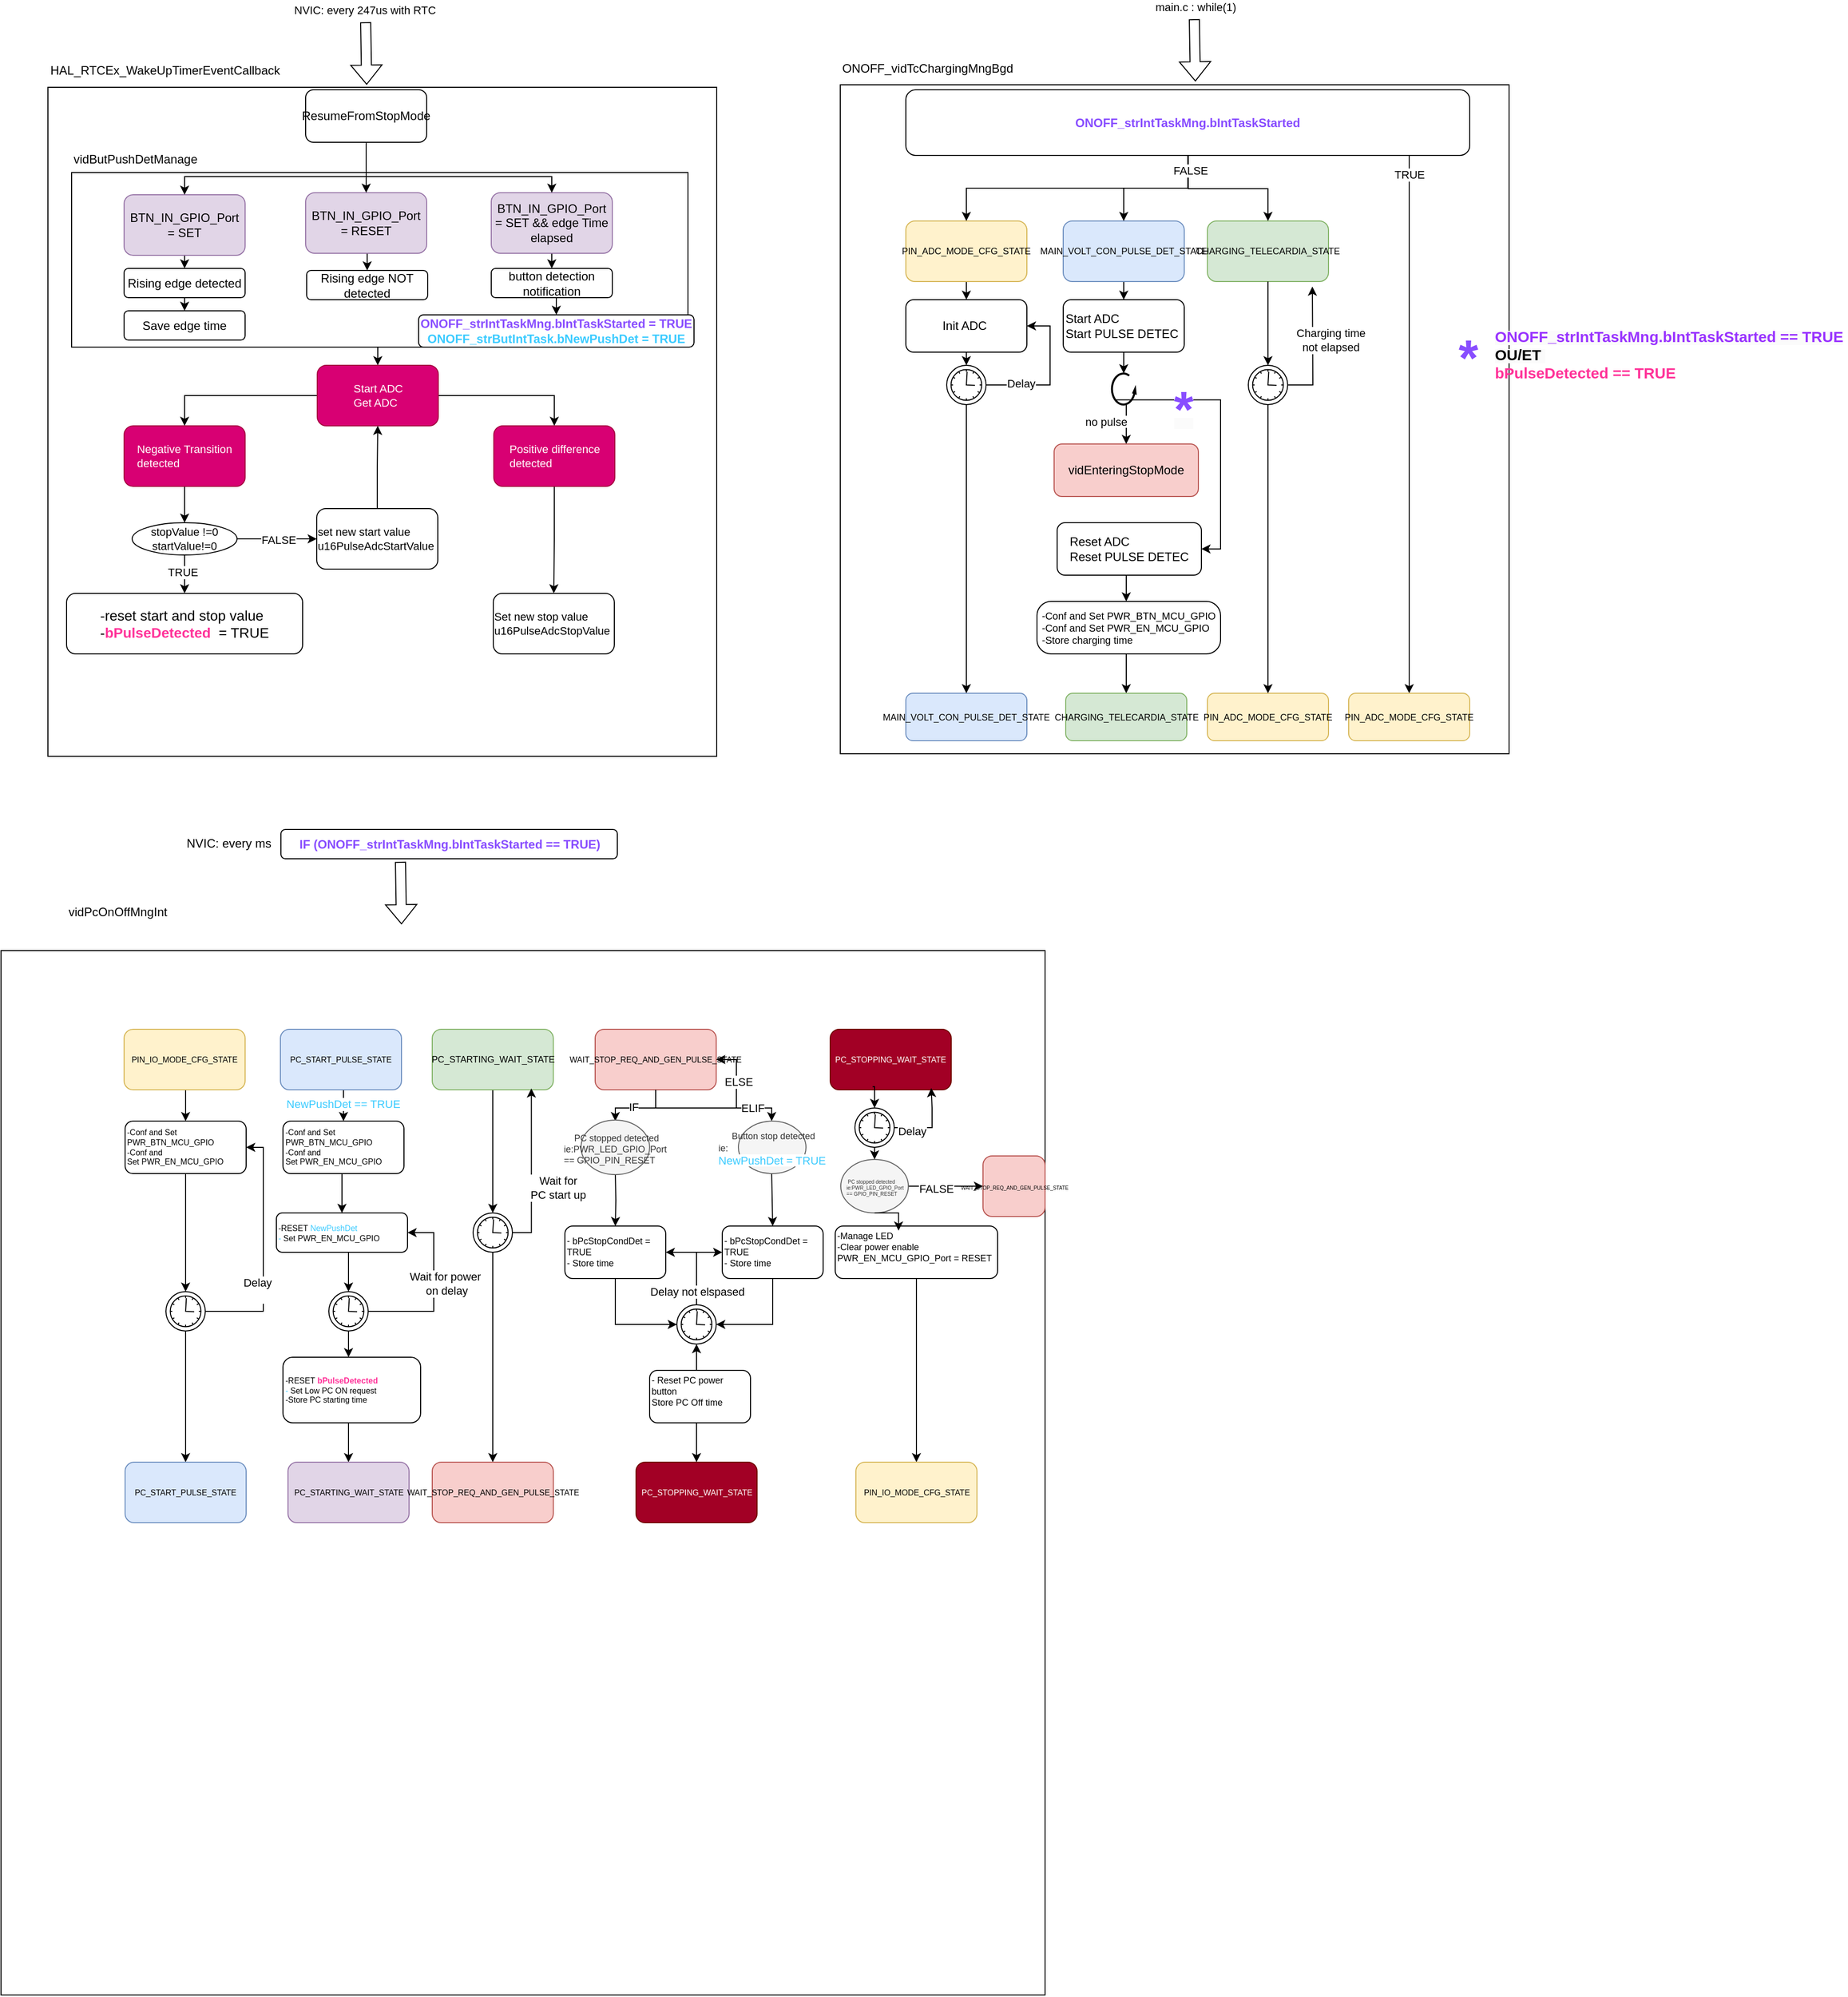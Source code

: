 <mxfile version="24.8.4">
  <diagram name="Page-1" id="MxybN-rUto2uc-iu2BbV">
    <mxGraphModel dx="1060" dy="658" grid="1" gridSize="13" guides="1" tooltips="1" connect="1" arrows="1" fold="1" page="1" pageScale="1" pageWidth="827" pageHeight="1169" math="0" shadow="0">
      <root>
        <mxCell id="0" />
        <mxCell id="1" parent="0" />
        <mxCell id="j8pmvMZr8ETkO79uosbp-1" value="" style="whiteSpace=wrap;html=1;aspect=fixed;" parent="1" vertex="1">
          <mxGeometry x="46.5" y="132.5" width="663" height="663" as="geometry" />
        </mxCell>
        <mxCell id="j8pmvMZr8ETkO79uosbp-2" value="" style="whiteSpace=wrap;html=1;aspect=fixed;" parent="1" vertex="1">
          <mxGeometry x="832" y="130" width="663" height="663" as="geometry" />
        </mxCell>
        <mxCell id="j8pmvMZr8ETkO79uosbp-3" value="HAL_RTCEx_WakeUpTimerEventCallback" style="text;whiteSpace=wrap;" parent="1" vertex="1">
          <mxGeometry x="46.5" y="102" width="195" height="40" as="geometry" />
        </mxCell>
        <mxCell id="j8pmvMZr8ETkO79uosbp-4" value="ONOFF_vidTcChargingMngBgd" style="text;whiteSpace=wrap;" parent="1" vertex="1">
          <mxGeometry x="832" y="100" width="169" height="39" as="geometry" />
        </mxCell>
        <mxCell id="0a85Kjry8dQB_oetqC8E-26" style="edgeStyle=orthogonalEdgeStyle;rounded=0;orthogonalLoop=1;jettySize=auto;html=1;exitX=0.5;exitY=1;exitDx=0;exitDy=0;entryX=0.5;entryY=0;entryDx=0;entryDy=0;" parent="1" source="0a85Kjry8dQB_oetqC8E-4" target="0a85Kjry8dQB_oetqC8E-9" edge="1">
          <mxGeometry relative="1" as="geometry" />
        </mxCell>
        <mxCell id="0a85Kjry8dQB_oetqC8E-4" value="PIN_ADC_MODE_CFG_STATE" style="rounded=1;whiteSpace=wrap;html=1;fontSize=9;fillColor=#fff2cc;strokeColor=#d6b656;" parent="1" vertex="1">
          <mxGeometry x="897" y="265" width="120" height="60" as="geometry" />
        </mxCell>
        <mxCell id="0a85Kjry8dQB_oetqC8E-69" style="edgeStyle=orthogonalEdgeStyle;rounded=0;orthogonalLoop=1;jettySize=auto;html=1;exitX=0.5;exitY=1;exitDx=0;exitDy=0;" parent="1" source="0a85Kjry8dQB_oetqC8E-5" target="0a85Kjry8dQB_oetqC8E-36" edge="1">
          <mxGeometry relative="1" as="geometry" />
        </mxCell>
        <mxCell id="0a85Kjry8dQB_oetqC8E-5" value="MAIN_VOLT_CON_PULSE_DET_STATE" style="rounded=1;whiteSpace=wrap;html=1;fontSize=9;fillColor=#dae8fc;strokeColor=#6c8ebf;" parent="1" vertex="1">
          <mxGeometry x="1053" y="265" width="120" height="60" as="geometry" />
        </mxCell>
        <mxCell id="0a85Kjry8dQB_oetqC8E-6" value="CHARGING_TELECARDIA_STATE" style="rounded=1;whiteSpace=wrap;html=1;fontSize=9;fillColor=#d5e8d4;strokeColor=#82b366;" parent="1" vertex="1">
          <mxGeometry x="1196" y="265" width="120" height="60" as="geometry" />
        </mxCell>
        <mxCell id="0a85Kjry8dQB_oetqC8E-9" value="Init ADC&amp;nbsp;" style="rounded=1;whiteSpace=wrap;html=1;" parent="1" vertex="1">
          <mxGeometry x="897" y="343" width="120" height="52" as="geometry" />
        </mxCell>
        <mxCell id="0a85Kjry8dQB_oetqC8E-16" style="edgeStyle=orthogonalEdgeStyle;rounded=0;orthogonalLoop=1;jettySize=auto;html=1;entryX=0.5;entryY=0;entryDx=0;entryDy=0;exitX=0.5;exitY=1;exitDx=0;exitDy=0;" parent="1" source="0a85Kjry8dQB_oetqC8E-11" target="0a85Kjry8dQB_oetqC8E-4" edge="1">
          <mxGeometry relative="1" as="geometry" />
        </mxCell>
        <mxCell id="0a85Kjry8dQB_oetqC8E-18" style="edgeStyle=orthogonalEdgeStyle;rounded=0;orthogonalLoop=1;jettySize=auto;html=1;exitX=0.5;exitY=1;exitDx=0;exitDy=0;entryX=0.5;entryY=0;entryDx=0;entryDy=0;" parent="1" source="0a85Kjry8dQB_oetqC8E-11" target="0a85Kjry8dQB_oetqC8E-5" edge="1">
          <mxGeometry relative="1" as="geometry" />
        </mxCell>
        <mxCell id="0a85Kjry8dQB_oetqC8E-19" style="edgeStyle=orthogonalEdgeStyle;rounded=0;orthogonalLoop=1;jettySize=auto;html=1;" parent="1" target="0a85Kjry8dQB_oetqC8E-6" edge="1">
          <mxGeometry relative="1" as="geometry">
            <mxPoint x="1177" y="200" as="sourcePoint" />
            <Array as="points">
              <mxPoint x="1177" y="233" />
              <mxPoint x="1256" y="233" />
            </Array>
          </mxGeometry>
        </mxCell>
        <mxCell id="0a85Kjry8dQB_oetqC8E-65" value="FALSE" style="edgeLabel;html=1;align=center;verticalAlign=middle;resizable=0;points=[];" parent="0a85Kjry8dQB_oetqC8E-19" vertex="1" connectable="0">
          <mxGeometry x="-0.796" y="2" relative="1" as="geometry">
            <mxPoint as="offset" />
          </mxGeometry>
        </mxCell>
        <mxCell id="0a85Kjry8dQB_oetqC8E-67" style="edgeStyle=orthogonalEdgeStyle;rounded=0;orthogonalLoop=1;jettySize=auto;html=1;exitX=0.5;exitY=1;exitDx=0;exitDy=0;entryX=0.5;entryY=0;entryDx=0;entryDy=0;" parent="1" source="0a85Kjry8dQB_oetqC8E-11" target="0a85Kjry8dQB_oetqC8E-13" edge="1">
          <mxGeometry relative="1" as="geometry">
            <Array as="points">
              <mxPoint x="1396" y="200" />
            </Array>
          </mxGeometry>
        </mxCell>
        <mxCell id="0a85Kjry8dQB_oetqC8E-68" value="TRUE" style="edgeLabel;html=1;align=center;verticalAlign=middle;resizable=0;points=[];" parent="0a85Kjry8dQB_oetqC8E-67" vertex="1" connectable="0">
          <mxGeometry x="-0.371" relative="1" as="geometry">
            <mxPoint y="2" as="offset" />
          </mxGeometry>
        </mxCell>
        <mxCell id="0a85Kjry8dQB_oetqC8E-11" value="&lt;b&gt;&lt;font color=&quot;#884dff&quot;&gt;ONOFF_strIntTaskMng.bIntTaskStarted&lt;/font&gt;&lt;/b&gt;" style="rounded=1;whiteSpace=wrap;html=1;" parent="1" vertex="1">
          <mxGeometry x="897" y="135" width="559" height="65" as="geometry" />
        </mxCell>
        <mxCell id="0a85Kjry8dQB_oetqC8E-13" value="PIN_ADC_MODE_CFG_STATE" style="rounded=1;whiteSpace=wrap;html=1;fontSize=9;fillColor=#fff2cc;strokeColor=#d6b656;" parent="1" vertex="1">
          <mxGeometry x="1336" y="733" width="120" height="47" as="geometry" />
        </mxCell>
        <mxCell id="0a85Kjry8dQB_oetqC8E-27" value="MAIN_VOLT_CON_PULSE_DET_STATE" style="rounded=1;whiteSpace=wrap;html=1;fontSize=9;fillColor=#dae8fc;strokeColor=#6c8ebf;" parent="1" vertex="1">
          <mxGeometry x="897" y="733" width="120" height="47" as="geometry" />
        </mxCell>
        <mxCell id="0a85Kjry8dQB_oetqC8E-31" style="edgeStyle=orthogonalEdgeStyle;rounded=0;orthogonalLoop=1;jettySize=auto;html=1;exitX=1;exitY=0.5;exitDx=0;exitDy=0;exitPerimeter=0;entryX=1;entryY=0.5;entryDx=0;entryDy=0;" parent="1" source="0a85Kjry8dQB_oetqC8E-29" target="0a85Kjry8dQB_oetqC8E-9" edge="1">
          <mxGeometry relative="1" as="geometry">
            <Array as="points">
              <mxPoint x="1040" y="428" />
              <mxPoint x="1040" y="369" />
            </Array>
          </mxGeometry>
        </mxCell>
        <mxCell id="0a85Kjry8dQB_oetqC8E-34" value="Delay&lt;div&gt;&lt;br/&gt;&lt;/div&gt;" style="edgeLabel;html=1;align=center;verticalAlign=middle;resizable=0;points=[];" parent="0a85Kjry8dQB_oetqC8E-31" vertex="1" connectable="0">
          <mxGeometry x="-0.482" y="-3" relative="1" as="geometry">
            <mxPoint x="-3" y="2" as="offset" />
          </mxGeometry>
        </mxCell>
        <mxCell id="0a85Kjry8dQB_oetqC8E-33" style="edgeStyle=orthogonalEdgeStyle;rounded=0;orthogonalLoop=1;jettySize=auto;html=1;exitX=0.5;exitY=1;exitDx=0;exitDy=0;exitPerimeter=0;entryX=0.5;entryY=0;entryDx=0;entryDy=0;" parent="1" source="0a85Kjry8dQB_oetqC8E-29" target="0a85Kjry8dQB_oetqC8E-27" edge="1">
          <mxGeometry relative="1" as="geometry" />
        </mxCell>
        <mxCell id="0a85Kjry8dQB_oetqC8E-29" value="" style="points=[[0.145,0.145,0],[0.5,0,0],[0.855,0.145,0],[1,0.5,0],[0.855,0.855,0],[0.5,1,0],[0.145,0.855,0],[0,0.5,0]];shape=mxgraph.bpmn.event;html=1;verticalLabelPosition=bottom;labelBackgroundColor=#ffffff;verticalAlign=top;align=center;perimeter=ellipsePerimeter;outlineConnect=0;aspect=fixed;outline=standard;symbol=timer;" parent="1" vertex="1">
          <mxGeometry x="937.5" y="408" width="39" height="39" as="geometry" />
        </mxCell>
        <mxCell id="0a85Kjry8dQB_oetqC8E-32" style="edgeStyle=orthogonalEdgeStyle;rounded=0;orthogonalLoop=1;jettySize=auto;html=1;exitX=0.5;exitY=1;exitDx=0;exitDy=0;entryX=0.5;entryY=0;entryDx=0;entryDy=0;entryPerimeter=0;" parent="1" source="0a85Kjry8dQB_oetqC8E-9" target="0a85Kjry8dQB_oetqC8E-29" edge="1">
          <mxGeometry relative="1" as="geometry" />
        </mxCell>
        <mxCell id="0a85Kjry8dQB_oetqC8E-37" style="edgeStyle=orthogonalEdgeStyle;rounded=0;orthogonalLoop=1;jettySize=auto;html=1;exitX=0.5;exitY=1;exitDx=0;exitDy=0;entryX=0.5;entryY=0;entryDx=0;entryDy=0;" parent="1" source="0a85Kjry8dQB_oetqC8E-44" target="0a85Kjry8dQB_oetqC8E-38" edge="1">
          <mxGeometry relative="1" as="geometry">
            <mxPoint x="1112.882" y="447" as="targetPoint" />
          </mxGeometry>
        </mxCell>
        <mxCell id="0a85Kjry8dQB_oetqC8E-36" value="&lt;div style=&quot;text-align: left;&quot;&gt;&lt;span style=&quot;background-color: initial;&quot;&gt;Start ADC&lt;/span&gt;&lt;/div&gt;Start PULSE DETEC&amp;nbsp;" style="rounded=1;whiteSpace=wrap;html=1;" parent="1" vertex="1">
          <mxGeometry x="1053" y="343" width="120" height="52" as="geometry" />
        </mxCell>
        <mxCell id="0a85Kjry8dQB_oetqC8E-38" value="&lt;div style=&quot;text-align: center;&quot;&gt;vidEnteringStopMode&lt;br&gt;&lt;/div&gt;" style="rounded=1;whiteSpace=wrap;html=1;fillColor=#f8cecc;strokeColor=#b85450;" parent="1" vertex="1">
          <mxGeometry x="1044" y="486" width="143" height="52" as="geometry" />
        </mxCell>
        <mxCell id="0a85Kjry8dQB_oetqC8E-46" value="" style="edgeStyle=orthogonalEdgeStyle;rounded=0;orthogonalLoop=1;jettySize=auto;html=1;exitX=0.5;exitY=1;exitDx=0;exitDy=0;entryX=0.5;entryY=0;entryDx=0;entryDy=0;" parent="1" source="0a85Kjry8dQB_oetqC8E-36" target="0a85Kjry8dQB_oetqC8E-44" edge="1">
          <mxGeometry relative="1" as="geometry">
            <mxPoint x="1114" y="483" as="targetPoint" />
            <mxPoint x="1113" y="395" as="sourcePoint" />
          </mxGeometry>
        </mxCell>
        <mxCell id="0a85Kjry8dQB_oetqC8E-49" style="edgeStyle=orthogonalEdgeStyle;rounded=0;orthogonalLoop=1;jettySize=auto;html=1;exitX=0.144;exitY=0.845;exitDx=0;exitDy=0;entryX=1;entryY=0.5;entryDx=0;entryDy=0;exitPerimeter=0;" parent="1" source="0a85Kjry8dQB_oetqC8E-44" target="0a85Kjry8dQB_oetqC8E-48" edge="1">
          <mxGeometry relative="1" as="geometry">
            <Array as="points">
              <mxPoint x="1209" y="442" />
              <mxPoint x="1209" y="590" />
            </Array>
          </mxGeometry>
        </mxCell>
        <mxCell id="0a85Kjry8dQB_oetqC8E-50" value="&lt;font size=&quot;1&quot; color=&quot;#884dff&quot;&gt;&lt;span style=&quot;text-wrap: wrap; background-color: rgb(251, 251, 251);&quot;&gt;&lt;b style=&quot;font-size: 50px;&quot;&gt;*&lt;/b&gt;&lt;/span&gt;&lt;/font&gt;" style="edgeLabel;html=1;align=center;verticalAlign=middle;resizable=0;points=[];" parent="0a85Kjry8dQB_oetqC8E-49" vertex="1" connectable="0">
          <mxGeometry x="-0.619" y="-1" relative="1" as="geometry">
            <mxPoint x="16" y="8" as="offset" />
          </mxGeometry>
        </mxCell>
        <mxCell id="0a85Kjry8dQB_oetqC8E-44" value="" style="verticalLabelPosition=bottom;html=1;verticalAlign=top;strokeWidth=2;shape=mxgraph.lean_mapping.physical_pull;pointerEvents=1;" parent="1" vertex="1">
          <mxGeometry x="1101.25" y="416" width="23.5" height="31" as="geometry" />
        </mxCell>
        <mxCell id="0a85Kjry8dQB_oetqC8E-47" value="&lt;div style=&quot;text-align: center;&quot;&gt;&lt;span style=&quot;text-wrap: nowrap; background-color: rgb(255, 255, 255);&quot;&gt;no pulse&lt;/span&gt;&lt;/div&gt;" style="text;whiteSpace=wrap;html=1;fontSize=11;" parent="1" vertex="1">
          <mxGeometry x="1072.5" y="451" width="110.5" height="26" as="geometry" />
        </mxCell>
        <mxCell id="0a85Kjry8dQB_oetqC8E-52" style="edgeStyle=orthogonalEdgeStyle;rounded=0;orthogonalLoop=1;jettySize=auto;html=1;exitX=0.5;exitY=1;exitDx=0;exitDy=0;" parent="1" source="0a85Kjry8dQB_oetqC8E-48" edge="1">
          <mxGeometry relative="1" as="geometry">
            <mxPoint x="1115.5" y="642" as="targetPoint" />
          </mxGeometry>
        </mxCell>
        <mxCell id="0a85Kjry8dQB_oetqC8E-48" value="&lt;div style=&quot;text-align: center;&quot;&gt;&lt;div style=&quot;text-align: left;&quot;&gt;&lt;span style=&quot;background-color: initial;&quot;&gt;Reset ADC&lt;/span&gt;&lt;/div&gt;Reset PULSE DETEC&lt;br&gt;&lt;/div&gt;" style="rounded=1;whiteSpace=wrap;html=1;" parent="1" vertex="1">
          <mxGeometry x="1047" y="564" width="143" height="52" as="geometry" />
        </mxCell>
        <mxCell id="0a85Kjry8dQB_oetqC8E-56" style="edgeStyle=orthogonalEdgeStyle;rounded=0;orthogonalLoop=1;jettySize=auto;html=1;exitX=0.5;exitY=1;exitDx=0;exitDy=0;entryX=0.5;entryY=0;entryDx=0;entryDy=0;" parent="1" source="0a85Kjry8dQB_oetqC8E-53" target="0a85Kjry8dQB_oetqC8E-55" edge="1">
          <mxGeometry relative="1" as="geometry" />
        </mxCell>
        <mxCell id="0a85Kjry8dQB_oetqC8E-53" value="&lt;div style=&quot;text-align: center; font-size: 10px;&quot;&gt;&lt;div style=&quot;text-align: left; font-size: 10px;&quot;&gt;-Conf and Set PWR_BTN_MCU_GPIO&lt;br style=&quot;font-size: 10px;&quot;&gt;-Conf and Set&amp;nbsp;PWR_EN_MCU_GPIO&lt;br style=&quot;font-size: 10px;&quot;&gt;-Store charging time&lt;/div&gt;&lt;/div&gt;" style="rounded=1;whiteSpace=wrap;html=1;arcSize=27;fontSize=10;" parent="1" vertex="1">
          <mxGeometry x="1027" y="642" width="182" height="52" as="geometry" />
        </mxCell>
        <mxCell id="0a85Kjry8dQB_oetqC8E-55" value="CHARGING_TELECARDIA_STATE" style="rounded=1;whiteSpace=wrap;html=1;fontSize=9;fillColor=#d5e8d4;strokeColor=#82b366;" parent="1" vertex="1">
          <mxGeometry x="1055.5" y="733" width="120" height="47" as="geometry" />
        </mxCell>
        <mxCell id="0a85Kjry8dQB_oetqC8E-57" value="PIN_ADC_MODE_CFG_STATE" style="rounded=1;whiteSpace=wrap;html=1;fontSize=9;fillColor=#fff2cc;strokeColor=#d6b656;" parent="1" vertex="1">
          <mxGeometry x="1196" y="733" width="120" height="47" as="geometry" />
        </mxCell>
        <mxCell id="0a85Kjry8dQB_oetqC8E-60" style="edgeStyle=orthogonalEdgeStyle;rounded=0;orthogonalLoop=1;jettySize=auto;html=1;exitX=1;exitY=0.5;exitDx=0;exitDy=0;exitPerimeter=0;" parent="1" source="0a85Kjry8dQB_oetqC8E-58" edge="1">
          <mxGeometry relative="1" as="geometry">
            <mxPoint x="1300" y="330" as="targetPoint" />
          </mxGeometry>
        </mxCell>
        <mxCell id="0a85Kjry8dQB_oetqC8E-61" value="Charging time &lt;br&gt;not elapsed" style="edgeLabel;html=1;align=center;verticalAlign=middle;resizable=0;points=[];" parent="0a85Kjry8dQB_oetqC8E-60" vertex="1" connectable="0">
          <mxGeometry x="-0.787" relative="1" as="geometry">
            <mxPoint x="29" y="-45" as="offset" />
          </mxGeometry>
        </mxCell>
        <mxCell id="0a85Kjry8dQB_oetqC8E-62" style="edgeStyle=orthogonalEdgeStyle;rounded=0;orthogonalLoop=1;jettySize=auto;html=1;exitX=0.5;exitY=1;exitDx=0;exitDy=0;exitPerimeter=0;" parent="1" source="0a85Kjry8dQB_oetqC8E-58" target="0a85Kjry8dQB_oetqC8E-57" edge="1">
          <mxGeometry relative="1" as="geometry" />
        </mxCell>
        <mxCell id="0a85Kjry8dQB_oetqC8E-58" value="" style="points=[[0.145,0.145,0],[0.5,0,0],[0.855,0.145,0],[1,0.5,0],[0.855,0.855,0],[0.5,1,0],[0.145,0.855,0],[0,0.5,0]];shape=mxgraph.bpmn.event;html=1;verticalLabelPosition=bottom;labelBackgroundColor=#ffffff;verticalAlign=top;align=center;perimeter=ellipsePerimeter;outlineConnect=0;aspect=fixed;outline=standard;symbol=timer;" parent="1" vertex="1">
          <mxGeometry x="1236.5" y="408" width="39" height="39" as="geometry" />
        </mxCell>
        <mxCell id="0a85Kjry8dQB_oetqC8E-59" style="edgeStyle=orthogonalEdgeStyle;rounded=0;orthogonalLoop=1;jettySize=auto;html=1;exitX=0.5;exitY=1;exitDx=0;exitDy=0;entryX=0.5;entryY=0;entryDx=0;entryDy=0;entryPerimeter=0;" parent="1" source="0a85Kjry8dQB_oetqC8E-6" target="0a85Kjry8dQB_oetqC8E-58" edge="1">
          <mxGeometry relative="1" as="geometry" />
        </mxCell>
        <mxCell id="0a85Kjry8dQB_oetqC8E-73" value="" style="shape=flexArrow;endArrow=classic;html=1;rounded=0;entryX=0.531;entryY=-0.005;entryDx=0;entryDy=0;entryPerimeter=0;" parent="1" target="j8pmvMZr8ETkO79uosbp-2" edge="1">
          <mxGeometry width="50" height="50" relative="1" as="geometry">
            <mxPoint x="1183" y="65" as="sourcePoint" />
            <mxPoint x="1272" y="39" as="targetPoint" />
          </mxGeometry>
        </mxCell>
        <mxCell id="0a85Kjry8dQB_oetqC8E-74" value="main.c : while(1)" style="edgeLabel;html=1;align=center;verticalAlign=middle;resizable=0;points=[];" parent="0a85Kjry8dQB_oetqC8E-73" vertex="1" connectable="0">
          <mxGeometry x="-0.505" y="-1" relative="1" as="geometry">
            <mxPoint x="1" y="-28" as="offset" />
          </mxGeometry>
        </mxCell>
        <mxCell id="0a85Kjry8dQB_oetqC8E-75" value="" style="shape=flexArrow;endArrow=classic;html=1;rounded=0;entryX=0.531;entryY=-0.005;entryDx=0;entryDy=0;entryPerimeter=0;" parent="1" edge="1">
          <mxGeometry width="50" height="50" relative="1" as="geometry">
            <mxPoint x="361.5" y="68" as="sourcePoint" />
            <mxPoint x="362.5" y="130" as="targetPoint" />
          </mxGeometry>
        </mxCell>
        <mxCell id="0a85Kjry8dQB_oetqC8E-76" value="NVIC: every 247us with RTC&amp;nbsp;" style="edgeLabel;html=1;align=center;verticalAlign=middle;resizable=0;points=[];" parent="0a85Kjry8dQB_oetqC8E-75" vertex="1" connectable="0">
          <mxGeometry x="-0.505" y="-1" relative="1" as="geometry">
            <mxPoint x="1" y="-28" as="offset" />
          </mxGeometry>
        </mxCell>
        <mxCell id="0a85Kjry8dQB_oetqC8E-78" value="ResumeFromStopMode" style="rounded=1;whiteSpace=wrap;html=1;" parent="1" vertex="1">
          <mxGeometry x="302" y="135" width="120" height="52" as="geometry" />
        </mxCell>
        <mxCell id="0a85Kjry8dQB_oetqC8E-80" value="vidButPushDetManage" style="text;whiteSpace=wrap;" parent="1" vertex="1">
          <mxGeometry x="70" y="190" width="169" height="39" as="geometry" />
        </mxCell>
        <mxCell id="0a85Kjry8dQB_oetqC8E-83" value="" style="rounded=0;whiteSpace=wrap;html=1;" parent="1" vertex="1">
          <mxGeometry x="70" y="217" width="611" height="173" as="geometry" />
        </mxCell>
        <mxCell id="0a85Kjry8dQB_oetqC8E-92" style="edgeStyle=orthogonalEdgeStyle;rounded=0;orthogonalLoop=1;jettySize=auto;html=1;exitX=0.5;exitY=1;exitDx=0;exitDy=0;entryX=0.5;entryY=0;entryDx=0;entryDy=0;" parent="1" source="0a85Kjry8dQB_oetqC8E-84" target="0a85Kjry8dQB_oetqC8E-89" edge="1">
          <mxGeometry relative="1" as="geometry" />
        </mxCell>
        <mxCell id="0a85Kjry8dQB_oetqC8E-84" value="BTN_IN_GPIO_Port = SET" style="rounded=1;whiteSpace=wrap;html=1;fillColor=#e1d5e7;strokeColor=#9673a6;" parent="1" vertex="1">
          <mxGeometry x="122" y="239" width="120" height="60" as="geometry" />
        </mxCell>
        <mxCell id="0a85Kjry8dQB_oetqC8E-95" style="edgeStyle=orthogonalEdgeStyle;rounded=0;orthogonalLoop=1;jettySize=auto;html=1;exitX=0.5;exitY=1;exitDx=0;exitDy=0;entryX=0.5;entryY=0;entryDx=0;entryDy=0;" parent="1" source="0a85Kjry8dQB_oetqC8E-87" target="0a85Kjry8dQB_oetqC8E-94" edge="1">
          <mxGeometry relative="1" as="geometry" />
        </mxCell>
        <mxCell id="0a85Kjry8dQB_oetqC8E-87" value="BTN_IN_GPIO_Port = RESET" style="rounded=1;whiteSpace=wrap;html=1;fillColor=#e1d5e7;strokeColor=#9673a6;" parent="1" vertex="1">
          <mxGeometry x="302" y="237" width="120" height="60" as="geometry" />
        </mxCell>
        <mxCell id="0a85Kjry8dQB_oetqC8E-102" style="edgeStyle=orthogonalEdgeStyle;rounded=0;orthogonalLoop=1;jettySize=auto;html=1;exitX=0.5;exitY=1;exitDx=0;exitDy=0;entryX=0.5;entryY=0;entryDx=0;entryDy=0;" parent="1" source="0a85Kjry8dQB_oetqC8E-88" target="0a85Kjry8dQB_oetqC8E-96" edge="1">
          <mxGeometry relative="1" as="geometry" />
        </mxCell>
        <mxCell id="0a85Kjry8dQB_oetqC8E-88" value="BTN_IN_GPIO_Port = SET &amp;amp;&amp;amp; edge Time elapsed" style="rounded=1;whiteSpace=wrap;html=1;fillColor=#e1d5e7;strokeColor=#9673a6;" parent="1" vertex="1">
          <mxGeometry x="486" y="237" width="120" height="60" as="geometry" />
        </mxCell>
        <mxCell id="0a85Kjry8dQB_oetqC8E-93" style="edgeStyle=orthogonalEdgeStyle;rounded=0;orthogonalLoop=1;jettySize=auto;html=1;exitX=0.5;exitY=1;exitDx=0;exitDy=0;entryX=0.5;entryY=0;entryDx=0;entryDy=0;" parent="1" source="0a85Kjry8dQB_oetqC8E-89" target="0a85Kjry8dQB_oetqC8E-90" edge="1">
          <mxGeometry relative="1" as="geometry" />
        </mxCell>
        <mxCell id="0a85Kjry8dQB_oetqC8E-89" value="Rising edge detected" style="rounded=1;whiteSpace=wrap;html=1;" parent="1" vertex="1">
          <mxGeometry x="122" y="312" width="120" height="29" as="geometry" />
        </mxCell>
        <mxCell id="0a85Kjry8dQB_oetqC8E-90" value="Save edge time" style="rounded=1;whiteSpace=wrap;html=1;" parent="1" vertex="1">
          <mxGeometry x="122" y="354" width="120" height="29" as="geometry" />
        </mxCell>
        <mxCell id="0a85Kjry8dQB_oetqC8E-94" value="Rising edge NOT detected" style="rounded=1;whiteSpace=wrap;html=1;" parent="1" vertex="1">
          <mxGeometry x="303" y="314" width="120" height="29" as="geometry" />
        </mxCell>
        <mxCell id="0a85Kjry8dQB_oetqC8E-103" style="edgeStyle=orthogonalEdgeStyle;rounded=0;orthogonalLoop=1;jettySize=auto;html=1;exitX=0.5;exitY=1;exitDx=0;exitDy=0;entryX=0.5;entryY=0;entryDx=0;entryDy=0;" parent="1" source="0a85Kjry8dQB_oetqC8E-96" target="0a85Kjry8dQB_oetqC8E-97" edge="1">
          <mxGeometry relative="1" as="geometry" />
        </mxCell>
        <mxCell id="0a85Kjry8dQB_oetqC8E-96" value="button detection notification" style="rounded=1;whiteSpace=wrap;html=1;" parent="1" vertex="1">
          <mxGeometry x="486" y="312" width="120" height="29" as="geometry" />
        </mxCell>
        <mxCell id="0a85Kjry8dQB_oetqC8E-97" value="&lt;b style=&quot;color: rgb(136, 77, 255);&quot;&gt;&lt;br&gt;ONOFF_strIntTaskMng.bIntTaskStarted = TRUE&lt;/b&gt;&lt;br&gt;&lt;b style=&quot;&quot;&gt;&lt;font color=&quot;#3bcbff&quot;&gt;ONOFF_strButIntTask.bNewPushDet = TRUE&lt;/font&gt;&lt;/b&gt;&lt;div&gt;&lt;br&gt;&lt;/div&gt;" style="rounded=1;whiteSpace=wrap;html=1;" parent="1" vertex="1">
          <mxGeometry x="414" y="358" width="273" height="32" as="geometry" />
        </mxCell>
        <mxCell id="0a85Kjry8dQB_oetqC8E-101" style="edgeStyle=orthogonalEdgeStyle;rounded=0;orthogonalLoop=1;jettySize=auto;html=1;entryX=0.5;entryY=0;entryDx=0;entryDy=0;" parent="1" source="0a85Kjry8dQB_oetqC8E-78" target="0a85Kjry8dQB_oetqC8E-87" edge="1">
          <mxGeometry relative="1" as="geometry">
            <mxPoint x="363" y="260" as="targetPoint" />
            <Array as="points">
              <mxPoint x="362" y="237" />
            </Array>
          </mxGeometry>
        </mxCell>
        <mxCell id="0a85Kjry8dQB_oetqC8E-106" style="edgeStyle=orthogonalEdgeStyle;rounded=0;orthogonalLoop=1;jettySize=auto;html=1;exitX=0.5;exitY=1;exitDx=0;exitDy=0;entryX=0.5;entryY=0;entryDx=0;entryDy=0;" parent="1" source="0a85Kjry8dQB_oetqC8E-78" target="0a85Kjry8dQB_oetqC8E-84" edge="1">
          <mxGeometry relative="1" as="geometry">
            <Array as="points">
              <mxPoint x="362" y="221" />
              <mxPoint x="182" y="221" />
            </Array>
          </mxGeometry>
        </mxCell>
        <mxCell id="0a85Kjry8dQB_oetqC8E-107" style="edgeStyle=orthogonalEdgeStyle;rounded=0;orthogonalLoop=1;jettySize=auto;html=1;exitX=0.5;exitY=1;exitDx=0;exitDy=0;entryX=0.5;entryY=0;entryDx=0;entryDy=0;" parent="1" source="0a85Kjry8dQB_oetqC8E-78" target="0a85Kjry8dQB_oetqC8E-88" edge="1">
          <mxGeometry relative="1" as="geometry">
            <Array as="points">
              <mxPoint x="362" y="221" />
              <mxPoint x="546" y="221" />
            </Array>
          </mxGeometry>
        </mxCell>
        <mxCell id="0a85Kjry8dQB_oetqC8E-109" style="edgeStyle=orthogonalEdgeStyle;rounded=0;orthogonalLoop=1;jettySize=auto;html=1;exitX=0.5;exitY=1;exitDx=0;exitDy=0;entryX=0.5;entryY=0;entryDx=0;entryDy=0;" parent="1" source="0a85Kjry8dQB_oetqC8E-83" target="0a85Kjry8dQB_oetqC8E-110" edge="1">
          <mxGeometry relative="1" as="geometry" />
        </mxCell>
        <mxCell id="0a85Kjry8dQB_oetqC8E-126" style="edgeStyle=orthogonalEdgeStyle;rounded=0;orthogonalLoop=1;jettySize=auto;html=1;exitX=0;exitY=0.5;exitDx=0;exitDy=0;entryX=0.5;entryY=0;entryDx=0;entryDy=0;" parent="1" source="0a85Kjry8dQB_oetqC8E-110" target="0a85Kjry8dQB_oetqC8E-112" edge="1">
          <mxGeometry relative="1" as="geometry" />
        </mxCell>
        <mxCell id="0a85Kjry8dQB_oetqC8E-127" style="edgeStyle=orthogonalEdgeStyle;rounded=0;orthogonalLoop=1;jettySize=auto;html=1;exitX=1;exitY=0.5;exitDx=0;exitDy=0;entryX=0.5;entryY=0;entryDx=0;entryDy=0;" parent="1" source="0a85Kjry8dQB_oetqC8E-110" target="0a85Kjry8dQB_oetqC8E-113" edge="1">
          <mxGeometry relative="1" as="geometry" />
        </mxCell>
        <mxCell id="0a85Kjry8dQB_oetqC8E-110" value="&lt;div style=&quot;font-size: 11px; text-align: left;&quot;&gt;&lt;span style=&quot;background-color: initial; font-size: 11px;&quot;&gt;Start ADC&lt;/span&gt;&lt;/div&gt;&lt;div style=&quot;text-align: left; font-size: 11px;&quot;&gt;&lt;span style=&quot;background-color: initial; text-align: center; font-size: 11px;&quot;&gt;Get ADC&amp;nbsp;&lt;/span&gt;&lt;/div&gt;" style="rounded=1;whiteSpace=wrap;html=1;fontSize=11;fillColor=#d80073;strokeColor=#A50040;fontColor=#ffffff;" parent="1" vertex="1">
          <mxGeometry x="313.5" y="408" width="120" height="60" as="geometry" />
        </mxCell>
        <mxCell id="0a85Kjry8dQB_oetqC8E-119" style="edgeStyle=orthogonalEdgeStyle;rounded=0;orthogonalLoop=1;jettySize=auto;html=1;exitX=0.5;exitY=1;exitDx=0;exitDy=0;entryX=0.5;entryY=0;entryDx=0;entryDy=0;" parent="1" source="0a85Kjry8dQB_oetqC8E-112" target="0a85Kjry8dQB_oetqC8E-116" edge="1">
          <mxGeometry relative="1" as="geometry" />
        </mxCell>
        <mxCell id="0a85Kjry8dQB_oetqC8E-112" value="&lt;div style=&quot;font-size: 11px; text-align: left;&quot;&gt;Negative Transition&lt;br style=&quot;font-size: 11px;&quot;&gt;detected&lt;/div&gt;" style="rounded=1;whiteSpace=wrap;html=1;fontSize=11;fillColor=#d80073;strokeColor=#A50040;fontColor=#ffffff;" parent="1" vertex="1">
          <mxGeometry x="122" y="468" width="120" height="60" as="geometry" />
        </mxCell>
        <mxCell id="0a85Kjry8dQB_oetqC8E-129" style="edgeStyle=orthogonalEdgeStyle;rounded=0;orthogonalLoop=1;jettySize=auto;html=1;exitX=0.5;exitY=1;exitDx=0;exitDy=0;" parent="1" source="0a85Kjry8dQB_oetqC8E-113" target="0a85Kjry8dQB_oetqC8E-114" edge="1">
          <mxGeometry relative="1" as="geometry" />
        </mxCell>
        <mxCell id="0a85Kjry8dQB_oetqC8E-113" value="&lt;div style=&quot;font-size: 11px; text-align: left;&quot;&gt;Positive difference&lt;br style=&quot;font-size: 11px;&quot;&gt;detected&lt;/div&gt;" style="rounded=1;whiteSpace=wrap;html=1;fontSize=11;fillColor=#d80073;strokeColor=#A50040;fontColor=#ffffff;" parent="1" vertex="1">
          <mxGeometry x="488.5" y="468" width="120" height="60" as="geometry" />
        </mxCell>
        <mxCell id="0a85Kjry8dQB_oetqC8E-114" value="&lt;div style=&quot;font-size: 11px; text-align: left;&quot;&gt;Set new stop value u16PulseAdcStopValue&lt;/div&gt;" style="rounded=1;whiteSpace=wrap;html=1;fontSize=11;" parent="1" vertex="1">
          <mxGeometry x="488" y="634" width="120" height="60" as="geometry" />
        </mxCell>
        <mxCell id="0a85Kjry8dQB_oetqC8E-125" style="edgeStyle=orthogonalEdgeStyle;rounded=0;orthogonalLoop=1;jettySize=auto;html=1;exitX=0.5;exitY=0;exitDx=0;exitDy=0;" parent="1" source="0a85Kjry8dQB_oetqC8E-115" target="0a85Kjry8dQB_oetqC8E-110" edge="1">
          <mxGeometry relative="1" as="geometry" />
        </mxCell>
        <mxCell id="0a85Kjry8dQB_oetqC8E-115" value="&lt;div style=&quot;font-size: 11px; text-align: left;&quot;&gt;set new start value u16PulseAdcStartValue&lt;/div&gt;" style="rounded=1;whiteSpace=wrap;html=1;fontSize=11;" parent="1" vertex="1">
          <mxGeometry x="313" y="550" width="120" height="60" as="geometry" />
        </mxCell>
        <mxCell id="0a85Kjry8dQB_oetqC8E-120" style="edgeStyle=orthogonalEdgeStyle;rounded=0;orthogonalLoop=1;jettySize=auto;html=1;exitX=0.5;exitY=1;exitDx=0;exitDy=0;entryX=0.5;entryY=0;entryDx=0;entryDy=0;" parent="1" source="0a85Kjry8dQB_oetqC8E-116" target="0a85Kjry8dQB_oetqC8E-117" edge="1">
          <mxGeometry relative="1" as="geometry" />
        </mxCell>
        <mxCell id="0a85Kjry8dQB_oetqC8E-131" value="TRUE" style="edgeLabel;html=1;align=center;verticalAlign=middle;resizable=0;points=[];" parent="0a85Kjry8dQB_oetqC8E-120" vertex="1" connectable="0">
          <mxGeometry x="-0.105" y="-2" relative="1" as="geometry">
            <mxPoint as="offset" />
          </mxGeometry>
        </mxCell>
        <mxCell id="0a85Kjry8dQB_oetqC8E-123" style="edgeStyle=orthogonalEdgeStyle;rounded=0;orthogonalLoop=1;jettySize=auto;html=1;exitX=1;exitY=0.5;exitDx=0;exitDy=0;entryX=0;entryY=0.5;entryDx=0;entryDy=0;" parent="1" source="0a85Kjry8dQB_oetqC8E-116" target="0a85Kjry8dQB_oetqC8E-115" edge="1">
          <mxGeometry relative="1" as="geometry" />
        </mxCell>
        <mxCell id="0a85Kjry8dQB_oetqC8E-130" value="FALSE" style="edgeLabel;html=1;align=center;verticalAlign=middle;resizable=0;points=[];" parent="0a85Kjry8dQB_oetqC8E-123" vertex="1" connectable="0">
          <mxGeometry x="0.025" y="-1" relative="1" as="geometry">
            <mxPoint as="offset" />
          </mxGeometry>
        </mxCell>
        <mxCell id="0a85Kjry8dQB_oetqC8E-116" value="stopValue !=0&lt;br style=&quot;font-size: 11px;&quot;&gt;startValue!=0" style="ellipse;whiteSpace=wrap;html=1;fontSize=11;" parent="1" vertex="1">
          <mxGeometry x="130" y="564" width="104" height="32" as="geometry" />
        </mxCell>
        <mxCell id="0a85Kjry8dQB_oetqC8E-117" value="&lt;div style=&quot;font-size: 14px; text-align: left;&quot;&gt;-reset start and stop value&lt;br style=&quot;font-size: 11px;&quot;&gt;-&lt;b style=&quot;text-align: center; text-wrap: nowrap;&quot;&gt;&lt;font color=&quot;#ff3399&quot; style=&quot;font-size: 14px;&quot;&gt;bPulseDetected&lt;/font&gt;&lt;/b&gt;&amp;nbsp; = TRUE&lt;/div&gt;" style="rounded=1;whiteSpace=wrap;html=1;fontSize=11;" parent="1" vertex="1">
          <mxGeometry x="65" y="634" width="234" height="60" as="geometry" />
        </mxCell>
        <mxCell id="0a85Kjry8dQB_oetqC8E-132" value="" style="whiteSpace=wrap;html=1;aspect=fixed;" parent="1" vertex="1">
          <mxGeometry y="988" width="1035" height="1035" as="geometry" />
        </mxCell>
        <mxCell id="0a85Kjry8dQB_oetqC8E-136" value="" style="shape=flexArrow;endArrow=classic;html=1;rounded=0;entryX=0.531;entryY=-0.005;entryDx=0;entryDy=0;entryPerimeter=0;" parent="1" edge="1">
          <mxGeometry width="50" height="50" relative="1" as="geometry">
            <mxPoint x="396" y="900" as="sourcePoint" />
            <mxPoint x="397" y="962" as="targetPoint" />
          </mxGeometry>
        </mxCell>
        <mxCell id="0a85Kjry8dQB_oetqC8E-139" value="&lt;b&gt;&lt;font color=&quot;#884dff&quot;&gt;IF (ONOFF_strIntTaskMng.bIntTaskStarted == TRUE)&lt;/font&gt;&lt;/b&gt;" style="rounded=1;whiteSpace=wrap;html=1;" parent="1" vertex="1">
          <mxGeometry x="277.5" y="868" width="333.5" height="29" as="geometry" />
        </mxCell>
        <mxCell id="0a85Kjry8dQB_oetqC8E-141" value="NVIC: every ms" style="text;whiteSpace=wrap;" parent="1" vertex="1">
          <mxGeometry x="182" y="868" width="152" height="39" as="geometry" />
        </mxCell>
        <mxCell id="0a85Kjry8dQB_oetqC8E-142" value="vidPcOnOffMngInt" style="text;whiteSpace=wrap;" parent="1" vertex="1">
          <mxGeometry x="65" y="936" width="143" height="39" as="geometry" />
        </mxCell>
        <mxCell id="0a85Kjry8dQB_oetqC8E-158" style="edgeStyle=orthogonalEdgeStyle;rounded=0;orthogonalLoop=1;jettySize=auto;html=1;exitX=0.5;exitY=1;exitDx=0;exitDy=0;entryX=0.5;entryY=0;entryDx=0;entryDy=0;" parent="1" source="0a85Kjry8dQB_oetqC8E-143" target="0a85Kjry8dQB_oetqC8E-149" edge="1">
          <mxGeometry relative="1" as="geometry" />
        </mxCell>
        <mxCell id="0a85Kjry8dQB_oetqC8E-143" value="PIN_IO_MODE_CFG_STATE" style="rounded=1;whiteSpace=wrap;html=1;fontSize=8;fillColor=#fff2cc;strokeColor=#d6b656;" parent="1" vertex="1">
          <mxGeometry x="122" y="1066" width="120" height="60" as="geometry" />
        </mxCell>
        <mxCell id="0a85Kjry8dQB_oetqC8E-165" style="edgeStyle=orthogonalEdgeStyle;rounded=0;orthogonalLoop=1;jettySize=auto;html=1;exitX=0.5;exitY=1;exitDx=0;exitDy=0;entryX=0.5;entryY=0;entryDx=0;entryDy=0;" parent="1" source="0a85Kjry8dQB_oetqC8E-144" target="0a85Kjry8dQB_oetqC8E-164" edge="1">
          <mxGeometry relative="1" as="geometry" />
        </mxCell>
        <mxCell id="0a85Kjry8dQB_oetqC8E-170" value="&lt;font color=&quot;#3bcbff&quot;&gt;NewPushDet == TRUE&lt;/font&gt;" style="edgeLabel;html=1;align=center;verticalAlign=middle;resizable=0;points=[];" parent="0a85Kjry8dQB_oetqC8E-165" vertex="1" connectable="0">
          <mxGeometry x="-0.286" y="-2" relative="1" as="geometry">
            <mxPoint x="1" y="4" as="offset" />
          </mxGeometry>
        </mxCell>
        <mxCell id="0a85Kjry8dQB_oetqC8E-144" value="PC_START_PULSE_STATE" style="rounded=1;whiteSpace=wrap;html=1;fontSize=8;fillColor=#dae8fc;strokeColor=#6c8ebf;" parent="1" vertex="1">
          <mxGeometry x="277" y="1066" width="120" height="60" as="geometry" />
        </mxCell>
        <mxCell id="0a85Kjry8dQB_oetqC8E-189" style="edgeStyle=orthogonalEdgeStyle;rounded=0;orthogonalLoop=1;jettySize=auto;html=1;exitX=0.5;exitY=1;exitDx=0;exitDy=0;entryX=0.5;entryY=0;entryDx=0;entryDy=0;entryPerimeter=0;" parent="1" source="0a85Kjry8dQB_oetqC8E-145" target="0a85Kjry8dQB_oetqC8E-188" edge="1">
          <mxGeometry relative="1" as="geometry">
            <mxPoint x="487" y="1170.0" as="targetPoint" />
          </mxGeometry>
        </mxCell>
        <mxCell id="0a85Kjry8dQB_oetqC8E-145" value="PC_STARTING_WAIT_STATE" style="rounded=1;whiteSpace=wrap;html=1;fontSize=9;fillColor=#d5e8d4;strokeColor=#82b366;" parent="1" vertex="1">
          <mxGeometry x="427.5" y="1066" width="120" height="60" as="geometry" />
        </mxCell>
        <mxCell id="6j7qiarIx5OzzKYKUXhx-6" style="edgeStyle=orthogonalEdgeStyle;rounded=0;orthogonalLoop=1;jettySize=auto;html=1;exitX=0.5;exitY=1;exitDx=0;exitDy=0;" parent="1" source="0a85Kjry8dQB_oetqC8E-146" edge="1">
          <mxGeometry relative="1" as="geometry">
            <mxPoint x="764" y="1157" as="targetPoint" />
            <Array as="points">
              <mxPoint x="649" y="1144" />
              <mxPoint x="764" y="1144" />
            </Array>
          </mxGeometry>
        </mxCell>
        <mxCell id="6j7qiarIx5OzzKYKUXhx-7" value="IF" style="edgeLabel;html=1;align=center;verticalAlign=middle;resizable=0;points=[];" parent="6j7qiarIx5OzzKYKUXhx-6" vertex="1" connectable="0">
          <mxGeometry x="-0.866" y="1" relative="1" as="geometry">
            <mxPoint x="100" y="8" as="offset" />
          </mxGeometry>
        </mxCell>
        <mxCell id="6j7qiarIx5OzzKYKUXhx-30" value="ELIF" style="edgeLabel;html=1;align=center;verticalAlign=middle;resizable=0;points=[];" parent="6j7qiarIx5OzzKYKUXhx-6" vertex="1" connectable="0">
          <mxGeometry x="0.564" relative="1" as="geometry">
            <mxPoint as="offset" />
          </mxGeometry>
        </mxCell>
        <mxCell id="6j7qiarIx5OzzKYKUXhx-8" style="edgeStyle=orthogonalEdgeStyle;rounded=0;orthogonalLoop=1;jettySize=auto;html=1;exitX=0.5;exitY=1;exitDx=0;exitDy=0;entryX=0.5;entryY=0;entryDx=0;entryDy=0;" parent="1" source="0a85Kjry8dQB_oetqC8E-146" edge="1">
          <mxGeometry relative="1" as="geometry">
            <mxPoint x="609" y="1157" as="targetPoint" />
            <Array as="points">
              <mxPoint x="649" y="1144" />
              <mxPoint x="609" y="1144" />
            </Array>
          </mxGeometry>
        </mxCell>
        <mxCell id="6j7qiarIx5OzzKYKUXhx-10" value="IF" style="edgeLabel;html=1;align=center;verticalAlign=middle;resizable=0;points=[];" parent="6j7qiarIx5OzzKYKUXhx-8" vertex="1" connectable="0">
          <mxGeometry x="0.127" y="-1" relative="1" as="geometry">
            <mxPoint as="offset" />
          </mxGeometry>
        </mxCell>
        <mxCell id="0a85Kjry8dQB_oetqC8E-146" value="WAIT_STOP_REQ_AND_GEN_PULSE_STATE" style="rounded=1;whiteSpace=wrap;html=1;fontSize=8;fillColor=#f8cecc;strokeColor=#b85450;" parent="1" vertex="1">
          <mxGeometry x="589" y="1066" width="120" height="60" as="geometry" />
        </mxCell>
        <mxCell id="0a85Kjry8dQB_oetqC8E-147" value="PC_STOPPING_WAIT_STATE" style="rounded=1;whiteSpace=wrap;html=1;fontSize=8;fillColor=#a20025;strokeColor=#6F0000;fontColor=#ffffff;" parent="1" vertex="1">
          <mxGeometry x="822" y="1066" width="120" height="60" as="geometry" />
        </mxCell>
        <mxCell id="0a85Kjry8dQB_oetqC8E-149" value="&lt;span style=&quot;font-size: 8px;&quot;&gt;-Conf and Set PWR_BTN_MCU_GPIO&lt;/span&gt;&lt;br style=&quot;font-size: 8px;&quot;&gt;&lt;span style=&quot;font-size: 8px;&quot;&gt;-Conf and Set&amp;nbsp;PWR_EN_MCU_GPIO&lt;/span&gt;" style="rounded=1;whiteSpace=wrap;html=1;fontSize=8;align=left;" parent="1" vertex="1">
          <mxGeometry x="123" y="1157" width="120" height="52" as="geometry" />
        </mxCell>
        <mxCell id="0a85Kjry8dQB_oetqC8E-150" style="edgeStyle=orthogonalEdgeStyle;rounded=0;orthogonalLoop=1;jettySize=auto;html=1;exitX=1;exitY=0.5;exitDx=0;exitDy=0;exitPerimeter=0;entryX=1;entryY=0.5;entryDx=0;entryDy=0;" parent="1" source="0a85Kjry8dQB_oetqC8E-152" target="0a85Kjry8dQB_oetqC8E-149" edge="1">
          <mxGeometry relative="1" as="geometry">
            <Array as="points">
              <mxPoint x="260" y="1346" />
              <mxPoint x="260" y="1183" />
            </Array>
          </mxGeometry>
        </mxCell>
        <mxCell id="0a85Kjry8dQB_oetqC8E-151" value="Delay&lt;div&gt;&lt;br/&gt;&lt;/div&gt;" style="edgeLabel;html=1;align=center;verticalAlign=middle;resizable=0;points=[];" parent="0a85Kjry8dQB_oetqC8E-150" vertex="1" connectable="0">
          <mxGeometry x="-0.482" y="-3" relative="1" as="geometry">
            <mxPoint x="-9" y="-18" as="offset" />
          </mxGeometry>
        </mxCell>
        <mxCell id="0a85Kjry8dQB_oetqC8E-157" style="edgeStyle=orthogonalEdgeStyle;rounded=0;orthogonalLoop=1;jettySize=auto;html=1;exitX=0.5;exitY=1;exitDx=0;exitDy=0;exitPerimeter=0;entryX=0.5;entryY=0;entryDx=0;entryDy=0;" parent="1" source="0a85Kjry8dQB_oetqC8E-152" target="0a85Kjry8dQB_oetqC8E-156" edge="1">
          <mxGeometry relative="1" as="geometry" />
        </mxCell>
        <mxCell id="0a85Kjry8dQB_oetqC8E-152" value="" style="points=[[0.145,0.145,0],[0.5,0,0],[0.855,0.145,0],[1,0.5,0],[0.855,0.855,0],[0.5,1,0],[0.145,0.855,0],[0,0.5,0]];shape=mxgraph.bpmn.event;html=1;verticalLabelPosition=bottom;labelBackgroundColor=#ffffff;verticalAlign=top;align=center;perimeter=ellipsePerimeter;outlineConnect=0;aspect=fixed;outline=standard;symbol=timer;" parent="1" vertex="1">
          <mxGeometry x="163.5" y="1326" width="39" height="39" as="geometry" />
        </mxCell>
        <mxCell id="0a85Kjry8dQB_oetqC8E-154" style="edgeStyle=orthogonalEdgeStyle;rounded=0;orthogonalLoop=1;jettySize=auto;html=1;exitX=0.5;exitY=1;exitDx=0;exitDy=0;entryX=0.5;entryY=0;entryDx=0;entryDy=0;entryPerimeter=0;" parent="1" source="0a85Kjry8dQB_oetqC8E-149" target="0a85Kjry8dQB_oetqC8E-152" edge="1">
          <mxGeometry relative="1" as="geometry" />
        </mxCell>
        <mxCell id="0a85Kjry8dQB_oetqC8E-156" value="PC_START_PULSE_STATE" style="rounded=1;whiteSpace=wrap;html=1;fontSize=8;fillColor=#dae8fc;strokeColor=#6c8ebf;" parent="1" vertex="1">
          <mxGeometry x="123" y="1495" width="120" height="60" as="geometry" />
        </mxCell>
        <mxCell id="0a85Kjry8dQB_oetqC8E-172" style="edgeStyle=orthogonalEdgeStyle;rounded=0;orthogonalLoop=1;jettySize=auto;html=1;exitX=0.5;exitY=1;exitDx=0;exitDy=0;entryX=0.5;entryY=0;entryDx=0;entryDy=0;" parent="1" source="0a85Kjry8dQB_oetqC8E-164" target="0a85Kjry8dQB_oetqC8E-171" edge="1">
          <mxGeometry relative="1" as="geometry" />
        </mxCell>
        <mxCell id="0a85Kjry8dQB_oetqC8E-164" value="&lt;span style=&quot;font-size: 8px;&quot;&gt;-Conf and Set PWR_BTN_MCU_GPIO&lt;/span&gt;&lt;br style=&quot;font-size: 8px;&quot;&gt;&lt;span style=&quot;font-size: 8px;&quot;&gt;-Conf and Set&amp;nbsp;PWR_EN_MCU_GPIO&lt;/span&gt;" style="rounded=1;whiteSpace=wrap;html=1;fontSize=8;align=left;" parent="1" vertex="1">
          <mxGeometry x="279.5" y="1157" width="120" height="52" as="geometry" />
        </mxCell>
        <mxCell id="0a85Kjry8dQB_oetqC8E-166" value="&lt;b style=&quot;forced-color-adjust: none; font-family: Helvetica; font-style: normal; font-variant-ligatures: normal; font-variant-caps: normal; letter-spacing: normal; orphans: 2; text-align: center; text-indent: 0px; text-transform: none; widows: 2; word-spacing: 0px; -webkit-text-stroke-width: 0px; white-space: normal; text-decoration-thickness: initial; text-decoration-style: initial; text-decoration-color: initial; background-color: rgb(251, 251, 251);&quot;&gt;&lt;font style=&quot;forced-color-adjust: none; font-size: 15px;&quot;&gt;&lt;font color=&quot;#9933ff&quot;&gt;ONOFF_strIntTaskMng.bIntTaskStarted == TRUE &lt;br&gt;&lt;/font&gt;OU/ET&amp;nbsp;&lt;br&gt;&lt;/font&gt;&lt;/b&gt;&lt;b style=&quot;forced-color-adjust: none; color: rgb(0, 0, 0); font-family: Helvetica; font-style: normal; font-variant-ligatures: normal; font-variant-caps: normal; letter-spacing: normal; orphans: 2; text-align: center; text-indent: 0px; text-transform: none; widows: 2; word-spacing: 0px; -webkit-text-stroke-width: 0px; white-space: nowrap; text-decoration-thickness: initial; text-decoration-style: initial; text-decoration-color: initial;&quot;&gt;&lt;font color=&quot;#ff3399&quot; style=&quot;forced-color-adjust: none;&quot;&gt;&lt;span style=&quot;forced-color-adjust: none;&quot;&gt;&lt;font style=&quot;font-size: 15px;&quot;&gt;bPulseDetected == TRUE&lt;/font&gt;&lt;/span&gt;&lt;/font&gt;&lt;/b&gt;" style="text;whiteSpace=wrap;html=1;" parent="1" vertex="1">
          <mxGeometry x="1479" y="364" width="351" height="52" as="geometry" />
        </mxCell>
        <mxCell id="0a85Kjry8dQB_oetqC8E-167" value="&lt;b style=&quot;forced-color-adjust: none; color: rgb(136, 77, 255); font-family: Helvetica; font-style: normal; font-variant-ligatures: normal; font-variant-caps: normal; letter-spacing: normal; orphans: 2; text-align: center; text-indent: 0px; text-transform: none; widows: 2; word-spacing: 0px; -webkit-text-stroke-width: 0px; white-space: normal; text-decoration-thickness: initial; text-decoration-style: initial; text-decoration-color: initial; font-size: 50px;&quot;&gt;*&lt;/b&gt;" style="text;whiteSpace=wrap;html=1;" parent="1" vertex="1">
          <mxGeometry x="1443" y="364" width="26" height="91" as="geometry" />
        </mxCell>
        <mxCell id="0a85Kjry8dQB_oetqC8E-173" style="edgeStyle=orthogonalEdgeStyle;rounded=0;orthogonalLoop=1;jettySize=auto;html=1;exitX=0.5;exitY=1;exitDx=0;exitDy=0;entryX=0.5;entryY=0;entryDx=0;entryDy=0;entryPerimeter=0;" parent="1" source="0a85Kjry8dQB_oetqC8E-171" target="0a85Kjry8dQB_oetqC8E-174" edge="1">
          <mxGeometry relative="1" as="geometry">
            <mxPoint x="333" y="1391" as="targetPoint" />
          </mxGeometry>
        </mxCell>
        <mxCell id="0a85Kjry8dQB_oetqC8E-171" value="-RESET&amp;nbsp;&lt;span style=&quot;color: rgb(59, 203, 255); font-size: 8px; text-align: center; text-wrap: nowrap; background-color: rgb(255, 255, 255);&quot;&gt;NewPushDet&lt;br style=&quot;font-size: 8px;&quot;&gt;-&amp;nbsp;&lt;/span&gt;&lt;span style=&quot;font-size: 8px;&quot;&gt;Set&amp;nbsp;PWR_EN_MCU_GPIO&lt;/span&gt;" style="rounded=1;whiteSpace=wrap;html=1;fontSize=8;align=left;" parent="1" vertex="1">
          <mxGeometry x="273" y="1248" width="130" height="39" as="geometry" />
        </mxCell>
        <mxCell id="0a85Kjry8dQB_oetqC8E-175" style="edgeStyle=orthogonalEdgeStyle;rounded=0;orthogonalLoop=1;jettySize=auto;html=1;exitX=0.5;exitY=1;exitDx=0;exitDy=0;exitPerimeter=0;entryX=0.5;entryY=0;entryDx=0;entryDy=0;" parent="1" source="0a85Kjry8dQB_oetqC8E-174" edge="1">
          <mxGeometry relative="1" as="geometry">
            <mxPoint x="344.5" y="1390.94" as="targetPoint" />
          </mxGeometry>
        </mxCell>
        <mxCell id="0a85Kjry8dQB_oetqC8E-177" style="edgeStyle=orthogonalEdgeStyle;rounded=0;orthogonalLoop=1;jettySize=auto;html=1;exitX=1;exitY=0.5;exitDx=0;exitDy=0;exitPerimeter=0;entryX=1;entryY=0.5;entryDx=0;entryDy=0;" parent="1" source="0a85Kjry8dQB_oetqC8E-174" target="0a85Kjry8dQB_oetqC8E-171" edge="1">
          <mxGeometry relative="1" as="geometry">
            <Array as="points">
              <mxPoint x="429" y="1346" />
              <mxPoint x="429" y="1268" />
            </Array>
          </mxGeometry>
        </mxCell>
        <mxCell id="0a85Kjry8dQB_oetqC8E-178" value="Wait for power&lt;br&gt;&amp;nbsp;on delay" style="edgeLabel;html=1;align=center;verticalAlign=middle;resizable=0;points=[];" parent="0a85Kjry8dQB_oetqC8E-177" vertex="1" connectable="0">
          <mxGeometry x="-0.606" relative="1" as="geometry">
            <mxPoint x="42" y="-28" as="offset" />
          </mxGeometry>
        </mxCell>
        <mxCell id="0a85Kjry8dQB_oetqC8E-174" value="" style="points=[[0.145,0.145,0],[0.5,0,0],[0.855,0.145,0],[1,0.5,0],[0.855,0.855,0],[0.5,1,0],[0.145,0.855,0],[0,0.5,0]];shape=mxgraph.bpmn.event;html=1;verticalLabelPosition=bottom;labelBackgroundColor=#ffffff;verticalAlign=top;align=center;perimeter=ellipsePerimeter;outlineConnect=0;aspect=fixed;outline=standard;symbol=timer;" parent="1" vertex="1">
          <mxGeometry x="325" y="1326" width="39" height="39" as="geometry" />
        </mxCell>
        <mxCell id="0a85Kjry8dQB_oetqC8E-181" style="edgeStyle=orthogonalEdgeStyle;rounded=0;orthogonalLoop=1;jettySize=auto;html=1;exitX=0.5;exitY=1;exitDx=0;exitDy=0;entryX=0.5;entryY=0;entryDx=0;entryDy=0;" parent="1" source="0a85Kjry8dQB_oetqC8E-179" target="0a85Kjry8dQB_oetqC8E-180" edge="1">
          <mxGeometry relative="1" as="geometry" />
        </mxCell>
        <mxCell id="0a85Kjry8dQB_oetqC8E-179" value="-RESET&amp;nbsp;&lt;font style=&quot;font-size: 8px;&quot;&gt;&lt;b style=&quot;text-wrap: nowrap; text-align: center; font-size: 8px;&quot;&gt;&lt;font color=&quot;#ff3399&quot; style=&quot;font-size: 8px;&quot;&gt;bPulseDetected&lt;/font&gt;&lt;/b&gt;&amp;nbsp;&amp;nbsp;&lt;/font&gt;&lt;span style=&quot;color: rgb(59, 203, 255); font-size: 8px; text-align: center; text-wrap: nowrap; background-color: rgb(255, 255, 255);&quot;&gt;&lt;br style=&quot;font-size: 8px;&quot;&gt;-&amp;nbsp;&lt;/span&gt;&lt;span style=&quot;font-size: 8px;&quot;&gt;Set&amp;nbsp;Low PC ON request&lt;/span&gt;&lt;div style=&quot;font-size: 8px;&quot;&gt;&lt;span style=&quot;font-size: 8px;&quot;&gt;-&lt;/span&gt;&lt;span style=&quot;background-color: initial; font-size: 8px;&quot;&gt;Store PC starting time&lt;/span&gt;&lt;/div&gt;" style="rounded=1;whiteSpace=wrap;html=1;fontSize=8;align=left;" parent="1" vertex="1">
          <mxGeometry x="279.5" y="1391" width="136.5" height="65" as="geometry" />
        </mxCell>
        <mxCell id="0a85Kjry8dQB_oetqC8E-180" value="PC_STARTING_WAIT_STATE" style="rounded=1;whiteSpace=wrap;html=1;fontSize=8;fillColor=#e1d5e7;strokeColor=#9673a6;" parent="1" vertex="1">
          <mxGeometry x="284.5" y="1495" width="120" height="60" as="geometry" />
        </mxCell>
        <mxCell id="0a85Kjry8dQB_oetqC8E-186" style="edgeStyle=orthogonalEdgeStyle;rounded=0;orthogonalLoop=1;jettySize=auto;html=1;exitX=1;exitY=0.5;exitDx=0;exitDy=0;exitPerimeter=0;entryX=0.819;entryY=0.978;entryDx=0;entryDy=0;entryPerimeter=0;" parent="1" source="0a85Kjry8dQB_oetqC8E-188" target="0a85Kjry8dQB_oetqC8E-145" edge="1">
          <mxGeometry relative="1" as="geometry">
            <Array as="points">
              <mxPoint x="526" y="1268" />
            </Array>
            <mxPoint x="552" y="1189.5" as="targetPoint" />
          </mxGeometry>
        </mxCell>
        <mxCell id="0a85Kjry8dQB_oetqC8E-187" value="Wait for &lt;br&gt;PC start up" style="edgeLabel;html=1;align=center;verticalAlign=middle;resizable=0;points=[];" parent="0a85Kjry8dQB_oetqC8E-186" vertex="1" connectable="0">
          <mxGeometry x="-0.606" relative="1" as="geometry">
            <mxPoint x="26" y="-32" as="offset" />
          </mxGeometry>
        </mxCell>
        <mxCell id="0a85Kjry8dQB_oetqC8E-191" style="edgeStyle=orthogonalEdgeStyle;rounded=0;orthogonalLoop=1;jettySize=auto;html=1;exitX=0.5;exitY=1;exitDx=0;exitDy=0;exitPerimeter=0;entryX=0.5;entryY=0;entryDx=0;entryDy=0;" parent="1" source="0a85Kjry8dQB_oetqC8E-188" target="0a85Kjry8dQB_oetqC8E-190" edge="1">
          <mxGeometry relative="1" as="geometry" />
        </mxCell>
        <mxCell id="0a85Kjry8dQB_oetqC8E-188" value="" style="points=[[0.145,0.145,0],[0.5,0,0],[0.855,0.145,0],[1,0.5,0],[0.855,0.855,0],[0.5,1,0],[0.145,0.855,0],[0,0.5,0]];shape=mxgraph.bpmn.event;html=1;verticalLabelPosition=bottom;labelBackgroundColor=#ffffff;verticalAlign=top;align=center;perimeter=ellipsePerimeter;outlineConnect=0;aspect=fixed;outline=standard;symbol=timer;" parent="1" vertex="1">
          <mxGeometry x="468" y="1248" width="39" height="39" as="geometry" />
        </mxCell>
        <mxCell id="0a85Kjry8dQB_oetqC8E-190" value="WAIT_STOP_REQ_AND_GEN_PULSE_STATE" style="rounded=1;whiteSpace=wrap;html=1;fontSize=8;fillColor=#f8cecc;strokeColor=#b85450;" parent="1" vertex="1">
          <mxGeometry x="427.5" y="1495" width="120" height="60" as="geometry" />
        </mxCell>
        <mxCell id="6j7qiarIx5OzzKYKUXhx-15" style="edgeStyle=orthogonalEdgeStyle;rounded=0;orthogonalLoop=1;jettySize=auto;html=1;exitX=0.5;exitY=1;exitDx=0;exitDy=0;entryX=0.5;entryY=0;entryDx=0;entryDy=0;" parent="1" target="6j7qiarIx5OzzKYKUXhx-2" edge="1">
          <mxGeometry relative="1" as="geometry">
            <mxPoint x="609" y="1209" as="sourcePoint" />
          </mxGeometry>
        </mxCell>
        <mxCell id="6j7qiarIx5OzzKYKUXhx-2" value="-&amp;nbsp;bPcStopCondDet = TRUE&lt;br&gt;- Store time" style="rounded=1;whiteSpace=wrap;html=1;fontSize=9;align=left;" parent="1" vertex="1">
          <mxGeometry x="559" y="1261" width="100" height="52" as="geometry" />
        </mxCell>
        <mxCell id="6j7qiarIx5OzzKYKUXhx-16" value="" style="edgeStyle=orthogonalEdgeStyle;rounded=0;orthogonalLoop=1;jettySize=auto;html=1;" parent="1" target="6j7qiarIx5OzzKYKUXhx-11" edge="1">
          <mxGeometry relative="1" as="geometry">
            <mxPoint x="764" y="1209" as="sourcePoint" />
          </mxGeometry>
        </mxCell>
        <mxCell id="6j7qiarIx5OzzKYKUXhx-11" value="-&amp;nbsp;bPcStopCondDet = TRUE&lt;br&gt;- Store time" style="rounded=1;whiteSpace=wrap;html=1;fontSize=9;align=left;" parent="1" vertex="1">
          <mxGeometry x="715" y="1261" width="100" height="52" as="geometry" />
        </mxCell>
        <mxCell id="6j7qiarIx5OzzKYKUXhx-12" value="PC_STOPPING_WAIT_STATE" style="rounded=1;whiteSpace=wrap;html=1;fontSize=8;fillColor=#a20025;strokeColor=#6F0000;fontColor=#ffffff;" parent="1" vertex="1">
          <mxGeometry x="629.5" y="1495" width="120" height="60" as="geometry" />
        </mxCell>
        <mxCell id="6j7qiarIx5OzzKYKUXhx-21" style="edgeStyle=orthogonalEdgeStyle;rounded=0;orthogonalLoop=1;jettySize=auto;html=1;exitX=0.5;exitY=0;exitDx=0;exitDy=0;exitPerimeter=0;entryX=1;entryY=0.5;entryDx=0;entryDy=0;" parent="1" source="6j7qiarIx5OzzKYKUXhx-13" target="6j7qiarIx5OzzKYKUXhx-2" edge="1">
          <mxGeometry relative="1" as="geometry" />
        </mxCell>
        <mxCell id="6j7qiarIx5OzzKYKUXhx-22" style="edgeStyle=orthogonalEdgeStyle;rounded=0;orthogonalLoop=1;jettySize=auto;html=1;exitX=0.5;exitY=0;exitDx=0;exitDy=0;exitPerimeter=0;entryX=0;entryY=0.5;entryDx=0;entryDy=0;" parent="1" source="6j7qiarIx5OzzKYKUXhx-13" target="6j7qiarIx5OzzKYKUXhx-11" edge="1">
          <mxGeometry relative="1" as="geometry" />
        </mxCell>
        <mxCell id="6j7qiarIx5OzzKYKUXhx-23" value="Delay not elspased" style="edgeLabel;html=1;align=center;verticalAlign=middle;resizable=0;points=[];" parent="6j7qiarIx5OzzKYKUXhx-22" vertex="1" connectable="0">
          <mxGeometry x="-0.433" y="-2" relative="1" as="geometry">
            <mxPoint x="-2" y="9" as="offset" />
          </mxGeometry>
        </mxCell>
        <mxCell id="6j7qiarIx5OzzKYKUXhx-13" value="" style="points=[[0.145,0.145,0],[0.5,0,0],[0.855,0.145,0],[1,0.5,0],[0.855,0.855,0],[0.5,1,0],[0.145,0.855,0],[0,0.5,0]];shape=mxgraph.bpmn.event;html=1;verticalLabelPosition=bottom;labelBackgroundColor=#ffffff;verticalAlign=top;align=center;perimeter=ellipsePerimeter;outlineConnect=0;aspect=fixed;outline=standard;symbol=timer;" parent="1" vertex="1">
          <mxGeometry x="670" y="1339" width="39" height="39" as="geometry" />
        </mxCell>
        <mxCell id="6j7qiarIx5OzzKYKUXhx-17" value="&lt;span style=&quot;font-size: 9px; text-align: left;&quot;&gt;&amp;nbsp;Button stop detected&lt;/span&gt;&lt;div style=&quot;font-size: 9px; text-align: left;&quot;&gt;ie:&lt;br&gt;&lt;span style=&quot;color: rgb(59, 203, 255); font-size: 11px; text-align: center; text-wrap: nowrap; background-color: rgb(255, 255, 255);&quot;&gt;NewPushDet = TRUE&lt;/span&gt;&lt;br&gt;&lt;/div&gt;" style="ellipse;whiteSpace=wrap;html=1;fillColor=#f5f5f5;strokeColor=#666666;fontColor=#333333;" parent="1" vertex="1">
          <mxGeometry x="731" y="1157" width="67" height="52" as="geometry" />
        </mxCell>
        <mxCell id="6j7qiarIx5OzzKYKUXhx-18" value="&lt;span style=&quot;font-size: 9px; text-align: left;&quot;&gt;&amp;nbsp;PC stopped detected&lt;/span&gt;&lt;div style=&quot;font-size: 9px; text-align: left;&quot;&gt;ie:PWR_LED_GPIO_Port&lt;br&gt;==&amp;nbsp;GPIO_PIN_RESET&lt;br&gt;&lt;/div&gt;" style="ellipse;whiteSpace=wrap;html=1;fillColor=#f5f5f5;strokeColor=#666666;fontColor=#333333;" parent="1" vertex="1">
          <mxGeometry x="575" y="1156" width="68" height="54" as="geometry" />
        </mxCell>
        <mxCell id="6j7qiarIx5OzzKYKUXhx-19" style="edgeStyle=orthogonalEdgeStyle;rounded=0;orthogonalLoop=1;jettySize=auto;html=1;exitX=0.5;exitY=1;exitDx=0;exitDy=0;entryX=0;entryY=0.5;entryDx=0;entryDy=0;entryPerimeter=0;" parent="1" source="6j7qiarIx5OzzKYKUXhx-2" target="6j7qiarIx5OzzKYKUXhx-13" edge="1">
          <mxGeometry relative="1" as="geometry" />
        </mxCell>
        <mxCell id="6j7qiarIx5OzzKYKUXhx-20" style="edgeStyle=orthogonalEdgeStyle;rounded=0;orthogonalLoop=1;jettySize=auto;html=1;exitX=0.5;exitY=1;exitDx=0;exitDy=0;entryX=1;entryY=0.5;entryDx=0;entryDy=0;entryPerimeter=0;" parent="1" source="6j7qiarIx5OzzKYKUXhx-11" target="6j7qiarIx5OzzKYKUXhx-13" edge="1">
          <mxGeometry relative="1" as="geometry" />
        </mxCell>
        <mxCell id="6j7qiarIx5OzzKYKUXhx-25" style="edgeStyle=orthogonalEdgeStyle;rounded=0;orthogonalLoop=1;jettySize=auto;html=1;exitX=0.5;exitY=1;exitDx=0;exitDy=0;entryX=0.5;entryY=0;entryDx=0;entryDy=0;" parent="1" source="6j7qiarIx5OzzKYKUXhx-24" target="6j7qiarIx5OzzKYKUXhx-12" edge="1">
          <mxGeometry relative="1" as="geometry" />
        </mxCell>
        <mxCell id="6j7qiarIx5OzzKYKUXhx-24" value="-&amp;nbsp;Reset PC power button&lt;div&gt;Store PC Off time&lt;br&gt;&lt;br&gt;&lt;/div&gt;" style="rounded=1;whiteSpace=wrap;html=1;fontSize=9;align=left;" parent="1" vertex="1">
          <mxGeometry x="643" y="1404" width="100" height="52" as="geometry" />
        </mxCell>
        <mxCell id="6j7qiarIx5OzzKYKUXhx-26" style="edgeStyle=orthogonalEdgeStyle;rounded=0;orthogonalLoop=1;jettySize=auto;html=1;exitX=0.5;exitY=0;exitDx=0;exitDy=0;entryX=0.5;entryY=1;entryDx=0;entryDy=0;entryPerimeter=0;" parent="1" source="6j7qiarIx5OzzKYKUXhx-24" target="6j7qiarIx5OzzKYKUXhx-13" edge="1">
          <mxGeometry relative="1" as="geometry" />
        </mxCell>
        <mxCell id="6j7qiarIx5OzzKYKUXhx-27" style="edgeStyle=orthogonalEdgeStyle;rounded=0;orthogonalLoop=1;jettySize=auto;html=1;exitX=0.5;exitY=1;exitDx=0;exitDy=0;entryX=1;entryY=0.5;entryDx=0;entryDy=0;" parent="1" source="0a85Kjry8dQB_oetqC8E-146" target="0a85Kjry8dQB_oetqC8E-146" edge="1">
          <mxGeometry relative="1" as="geometry">
            <Array as="points">
              <mxPoint x="649" y="1144" />
              <mxPoint x="729" y="1144" />
              <mxPoint x="729" y="1096" />
            </Array>
          </mxGeometry>
        </mxCell>
        <mxCell id="6j7qiarIx5OzzKYKUXhx-29" value="ELSE" style="edgeLabel;html=1;align=center;verticalAlign=middle;resizable=0;points=[];" parent="6j7qiarIx5OzzKYKUXhx-27" vertex="1" connectable="0">
          <mxGeometry x="0.398" y="-2" relative="1" as="geometry">
            <mxPoint y="-8" as="offset" />
          </mxGeometry>
        </mxCell>
        <mxCell id="6j7qiarIx5OzzKYKUXhx-34" style="edgeStyle=orthogonalEdgeStyle;rounded=0;orthogonalLoop=1;jettySize=auto;html=1;exitX=1;exitY=0.5;exitDx=0;exitDy=0;entryX=0;entryY=0.5;entryDx=0;entryDy=0;" parent="1" source="6j7qiarIx5OzzKYKUXhx-31" target="6j7qiarIx5OzzKYKUXhx-33" edge="1">
          <mxGeometry relative="1" as="geometry" />
        </mxCell>
        <mxCell id="6j7qiarIx5OzzKYKUXhx-35" value="FALSE" style="edgeLabel;html=1;align=center;verticalAlign=middle;resizable=0;points=[];" parent="6j7qiarIx5OzzKYKUXhx-34" vertex="1" connectable="0">
          <mxGeometry x="-0.277" y="-2" relative="1" as="geometry">
            <mxPoint as="offset" />
          </mxGeometry>
        </mxCell>
        <mxCell id="6j7qiarIx5OzzKYKUXhx-31" value="&lt;div style=&quot;font-size: 5px; text-align: left;&quot;&gt;&amp;nbsp;PC stopped detected&lt;div style=&quot;font-size: 5px;&quot;&gt;ie:PWR_LED_GPIO_Port&lt;br style=&quot;font-size: 5px;&quot;&gt;==&amp;nbsp;GPIO_PIN_RESET&lt;/div&gt;&lt;/div&gt;" style="ellipse;whiteSpace=wrap;html=1;fillColor=#f5f5f5;strokeColor=#666666;fontSize=5;fontColor=#333333;" parent="1" vertex="1">
          <mxGeometry x="832.5" y="1195" width="67" height="53" as="geometry" />
        </mxCell>
        <mxCell id="6j7qiarIx5OzzKYKUXhx-33" value="WAIT_STOP_REQ_AND_GEN_PULSE_STATE" style="rounded=1;whiteSpace=wrap;html=1;fontSize=5;fillColor=#f8cecc;strokeColor=#b85450;" parent="1" vertex="1">
          <mxGeometry x="973.5" y="1191.5" width="61.5" height="60" as="geometry" />
        </mxCell>
        <mxCell id="6j7qiarIx5OzzKYKUXhx-48" style="edgeStyle=orthogonalEdgeStyle;rounded=0;orthogonalLoop=1;jettySize=auto;html=1;exitX=0.5;exitY=1;exitDx=0;exitDy=0;" parent="1" source="6j7qiarIx5OzzKYKUXhx-36" target="6j7qiarIx5OzzKYKUXhx-47" edge="1">
          <mxGeometry relative="1" as="geometry" />
        </mxCell>
        <mxCell id="6j7qiarIx5OzzKYKUXhx-36" value="-Manage LED&lt;br&gt;-Clear power enable&amp;nbsp;&lt;br&gt;PWR_EN_MCU_GPIO_Port = RESET&lt;div&gt;&lt;br/&gt;&lt;/div&gt;" style="rounded=1;whiteSpace=wrap;html=1;fontSize=9;align=left;" parent="1" vertex="1">
          <mxGeometry x="827" y="1261" width="161" height="52" as="geometry" />
        </mxCell>
        <mxCell id="6j7qiarIx5OzzKYKUXhx-43" style="edgeStyle=orthogonalEdgeStyle;rounded=0;orthogonalLoop=1;jettySize=auto;html=1;exitX=0.5;exitY=1;exitDx=0;exitDy=0;exitPerimeter=0;entryX=0.5;entryY=0;entryDx=0;entryDy=0;" parent="1" source="6j7qiarIx5OzzKYKUXhx-37" target="6j7qiarIx5OzzKYKUXhx-31" edge="1">
          <mxGeometry relative="1" as="geometry" />
        </mxCell>
        <mxCell id="6j7qiarIx5OzzKYKUXhx-37" value="" style="points=[[0.145,0.145,0],[0.5,0,0],[0.855,0.145,0],[1,0.5,0],[0.855,0.855,0],[0.5,1,0],[0.145,0.855,0],[0,0.5,0]];shape=mxgraph.bpmn.event;html=1;verticalLabelPosition=bottom;labelBackgroundColor=#ffffff;verticalAlign=top;align=center;perimeter=ellipsePerimeter;outlineConnect=0;aspect=fixed;outline=standard;symbol=timer;" parent="1" vertex="1">
          <mxGeometry x="846.5" y="1144" width="39" height="39" as="geometry" />
        </mxCell>
        <mxCell id="6j7qiarIx5OzzKYKUXhx-40" style="edgeStyle=orthogonalEdgeStyle;rounded=0;orthogonalLoop=1;jettySize=auto;html=1;exitX=1;exitY=0.5;exitDx=0;exitDy=0;exitPerimeter=0;entryX=0.835;entryY=0.971;entryDx=0;entryDy=0;entryPerimeter=0;" parent="1" source="6j7qiarIx5OzzKYKUXhx-37" target="0a85Kjry8dQB_oetqC8E-147" edge="1">
          <mxGeometry relative="1" as="geometry">
            <Array as="points">
              <mxPoint x="923" y="1164" />
              <mxPoint x="923" y="1144" />
              <mxPoint x="922" y="1144" />
            </Array>
          </mxGeometry>
        </mxCell>
        <mxCell id="6j7qiarIx5OzzKYKUXhx-44" value="Delay" style="edgeLabel;html=1;align=center;verticalAlign=middle;resizable=0;points=[];" parent="6j7qiarIx5OzzKYKUXhx-40" vertex="1" connectable="0">
          <mxGeometry x="-0.554" y="-3" relative="1" as="geometry">
            <mxPoint as="offset" />
          </mxGeometry>
        </mxCell>
        <mxCell id="6j7qiarIx5OzzKYKUXhx-41" style="edgeStyle=orthogonalEdgeStyle;rounded=0;orthogonalLoop=1;jettySize=auto;html=1;exitX=0.351;exitY=0.948;exitDx=0;exitDy=0;entryX=0.5;entryY=0;entryDx=0;entryDy=0;entryPerimeter=0;exitPerimeter=0;" parent="1" source="0a85Kjry8dQB_oetqC8E-147" target="6j7qiarIx5OzzKYKUXhx-37" edge="1">
          <mxGeometry relative="1" as="geometry" />
        </mxCell>
        <mxCell id="6j7qiarIx5OzzKYKUXhx-45" style="edgeStyle=orthogonalEdgeStyle;rounded=0;orthogonalLoop=1;jettySize=auto;html=1;exitX=0.5;exitY=1;exitDx=0;exitDy=0;entryX=0.39;entryY=0.087;entryDx=0;entryDy=0;entryPerimeter=0;" parent="1" source="6j7qiarIx5OzzKYKUXhx-31" target="6j7qiarIx5OzzKYKUXhx-36" edge="1">
          <mxGeometry relative="1" as="geometry" />
        </mxCell>
        <mxCell id="6j7qiarIx5OzzKYKUXhx-47" value="PIN_IO_MODE_CFG_STATE" style="rounded=1;whiteSpace=wrap;html=1;fontSize=8;fillColor=#fff2cc;strokeColor=#d6b656;" parent="1" vertex="1">
          <mxGeometry x="847.5" y="1495" width="120" height="60" as="geometry" />
        </mxCell>
      </root>
    </mxGraphModel>
  </diagram>
</mxfile>
